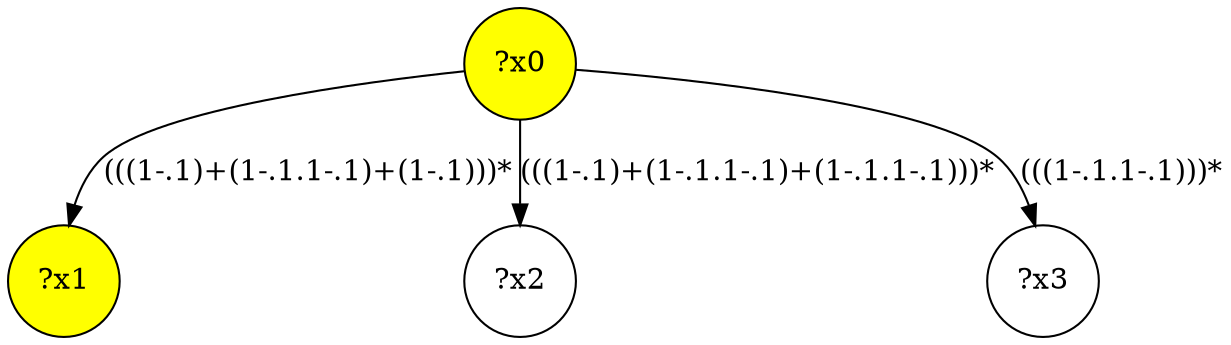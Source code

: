 digraph g {
	x0 [fillcolor="yellow", style="filled," shape=circle, label="?x0"];
	x1 [fillcolor="yellow", style="filled," shape=circle, label="?x1"];
	x0 -> x1 [label="(((1-.1)+(1-.1.1-.1)+(1-.1)))*"];
	x2 [shape=circle, label="?x2"];
	x0 -> x2 [label="(((1-.1)+(1-.1.1-.1)+(1-.1.1-.1)))*"];
	x3 [shape=circle, label="?x3"];
	x0 -> x3 [label="(((1-.1.1-.1)))*"];
}

